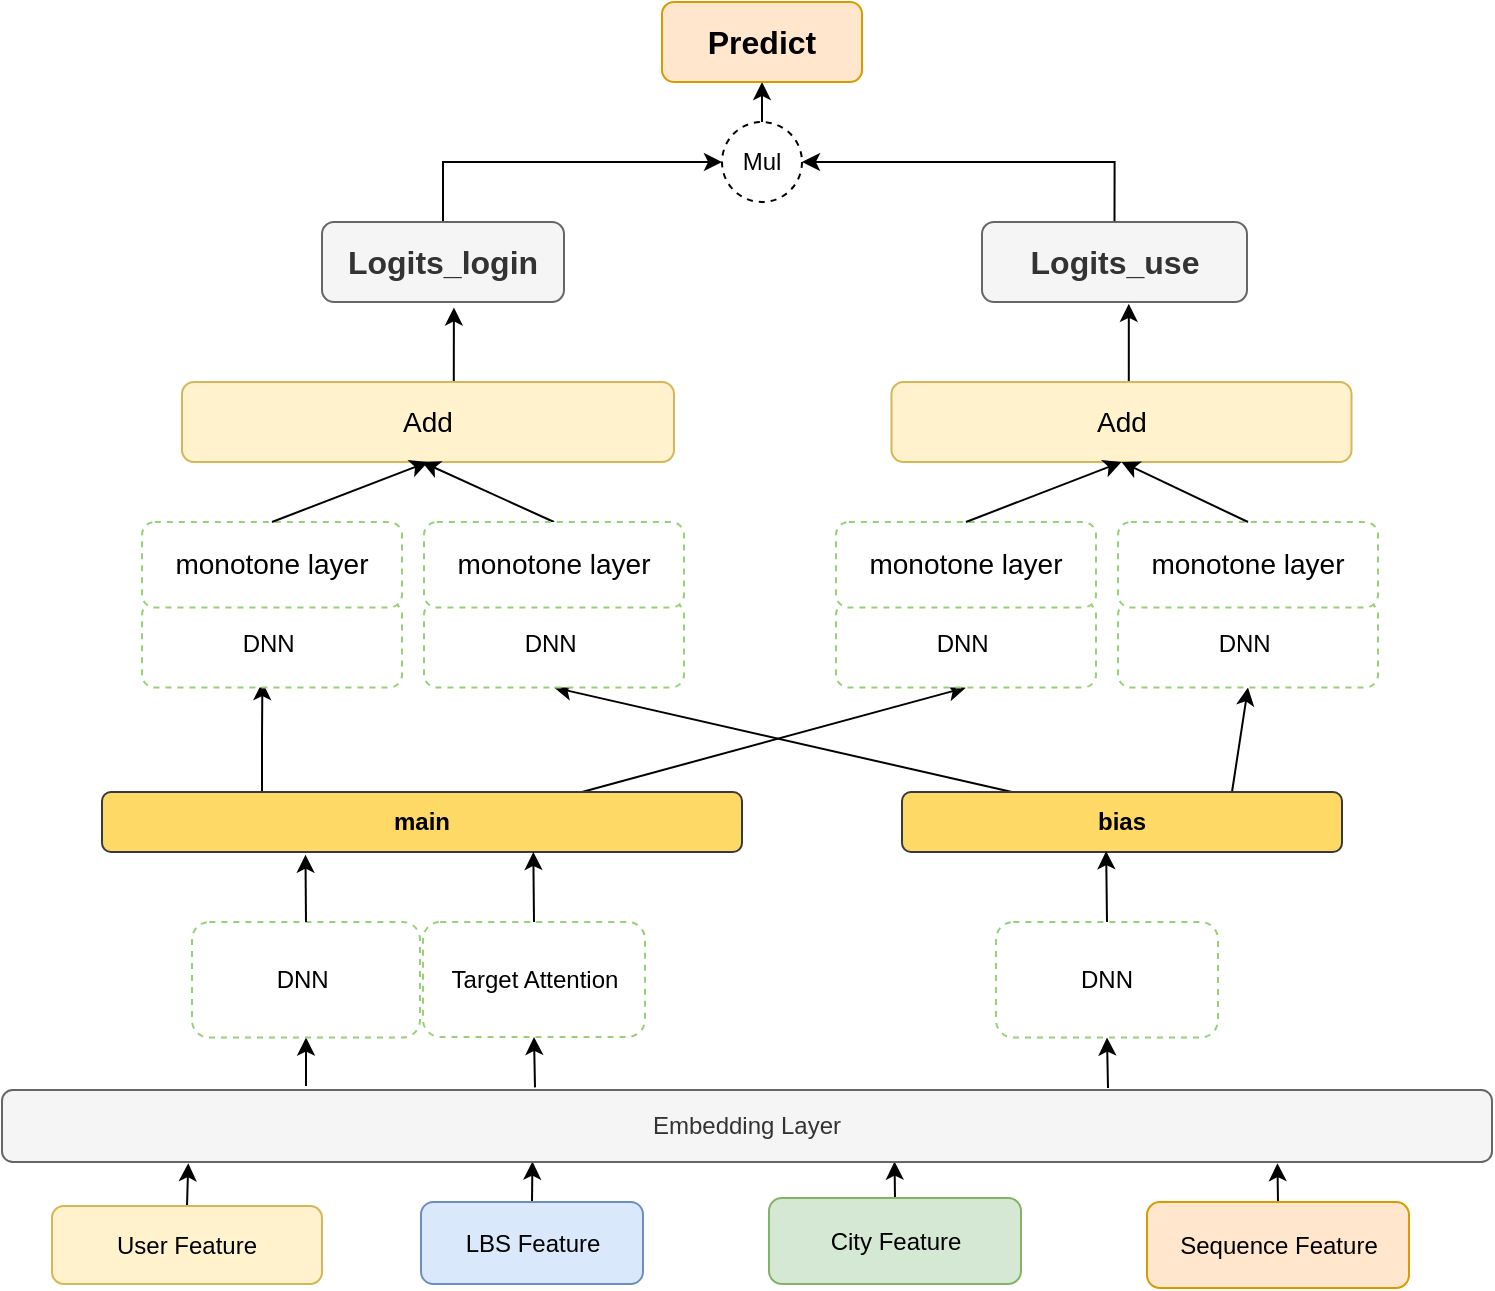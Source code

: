<mxfile version="21.4.0" type="github">
  <diagram name="第 1 页" id="d2n9Q1br7z3izl8uEKcL">
    <mxGraphModel dx="3450" dy="705" grid="0" gridSize="10" guides="1" tooltips="1" connect="1" arrows="1" fold="1" page="1" pageScale="1" pageWidth="2339" pageHeight="3300" math="0" shadow="0">
      <root>
        <mxCell id="0" />
        <mxCell id="1" parent="0" />
        <mxCell id="DaX6zx8CQuNBzBo2m0Z7-663" style="edgeStyle=none;rounded=0;orthogonalLoop=1;jettySize=auto;html=1;exitX=0.5;exitY=0;exitDx=0;exitDy=0;entryX=0.125;entryY=1.017;entryDx=0;entryDy=0;entryPerimeter=0;endArrow=classic;endFill=1;" edge="1" parent="1" source="DaX6zx8CQuNBzBo2m0Z7-664" target="DaX6zx8CQuNBzBo2m0Z7-674">
          <mxGeometry relative="1" as="geometry" />
        </mxCell>
        <mxCell id="DaX6zx8CQuNBzBo2m0Z7-664" value="User Feature" style="rounded=1;whiteSpace=wrap;html=1;fillColor=#fff2cc;strokeColor=#d6b656;" vertex="1" parent="1">
          <mxGeometry x="-1355" y="1482" width="135" height="39" as="geometry" />
        </mxCell>
        <mxCell id="DaX6zx8CQuNBzBo2m0Z7-665" style="edgeStyle=none;rounded=0;orthogonalLoop=1;jettySize=auto;html=1;exitX=0.5;exitY=0;exitDx=0;exitDy=0;entryX=0.356;entryY=0.994;entryDx=0;entryDy=0;entryPerimeter=0;endArrow=classic;endFill=1;" edge="1" parent="1" source="DaX6zx8CQuNBzBo2m0Z7-666" target="DaX6zx8CQuNBzBo2m0Z7-674">
          <mxGeometry relative="1" as="geometry" />
        </mxCell>
        <mxCell id="DaX6zx8CQuNBzBo2m0Z7-666" value="LBS Feature" style="rounded=1;whiteSpace=wrap;html=1;fillColor=#dae8fc;strokeColor=#6c8ebf;" vertex="1" parent="1">
          <mxGeometry x="-1170.5" y="1480" width="111" height="41" as="geometry" />
        </mxCell>
        <mxCell id="DaX6zx8CQuNBzBo2m0Z7-667" style="edgeStyle=none;rounded=0;orthogonalLoop=1;jettySize=auto;html=1;exitX=0.5;exitY=0;exitDx=0;exitDy=0;entryX=0.599;entryY=0.994;entryDx=0;entryDy=0;entryPerimeter=0;endArrow=classic;endFill=1;" edge="1" parent="1" source="DaX6zx8CQuNBzBo2m0Z7-668" target="DaX6zx8CQuNBzBo2m0Z7-674">
          <mxGeometry relative="1" as="geometry" />
        </mxCell>
        <mxCell id="DaX6zx8CQuNBzBo2m0Z7-668" value="City Feature" style="rounded=1;whiteSpace=wrap;html=1;fillColor=#d5e8d4;strokeColor=#82b366;" vertex="1" parent="1">
          <mxGeometry x="-996.5" y="1478" width="126" height="43" as="geometry" />
        </mxCell>
        <mxCell id="DaX6zx8CQuNBzBo2m0Z7-669" style="edgeStyle=none;rounded=0;orthogonalLoop=1;jettySize=auto;html=1;exitX=0.5;exitY=0;exitDx=0;exitDy=0;entryX=0.856;entryY=1.017;entryDx=0;entryDy=0;entryPerimeter=0;endArrow=classic;endFill=1;" edge="1" parent="1" source="DaX6zx8CQuNBzBo2m0Z7-670" target="DaX6zx8CQuNBzBo2m0Z7-674">
          <mxGeometry relative="1" as="geometry" />
        </mxCell>
        <mxCell id="DaX6zx8CQuNBzBo2m0Z7-670" value="Sequence Feature" style="rounded=1;whiteSpace=wrap;html=1;fillColor=#ffe6cc;strokeColor=#d79b00;" vertex="1" parent="1">
          <mxGeometry x="-807.5" y="1480" width="131" height="43" as="geometry" />
        </mxCell>
        <mxCell id="DaX6zx8CQuNBzBo2m0Z7-671" style="edgeStyle=none;rounded=0;orthogonalLoop=1;jettySize=auto;html=1;entryX=0.5;entryY=1;entryDx=0;entryDy=0;endArrow=classic;endFill=1;" edge="1" parent="1" target="DaX6zx8CQuNBzBo2m0Z7-676">
          <mxGeometry relative="1" as="geometry">
            <mxPoint x="-1228" y="1422" as="sourcePoint" />
          </mxGeometry>
        </mxCell>
        <mxCell id="DaX6zx8CQuNBzBo2m0Z7-672" style="edgeStyle=none;rounded=0;orthogonalLoop=1;jettySize=auto;html=1;entryX=0.5;entryY=1;entryDx=0;entryDy=0;endArrow=classic;endFill=1;" edge="1" parent="1" target="DaX6zx8CQuNBzBo2m0Z7-693">
          <mxGeometry relative="1" as="geometry">
            <mxPoint x="-1113.5" y="1422.68" as="sourcePoint" />
          </mxGeometry>
        </mxCell>
        <mxCell id="DaX6zx8CQuNBzBo2m0Z7-673" style="edgeStyle=none;rounded=0;orthogonalLoop=1;jettySize=auto;html=1;entryX=0.5;entryY=1;entryDx=0;entryDy=0;endArrow=classic;endFill=1;" edge="1" parent="1" target="DaX6zx8CQuNBzBo2m0Z7-710">
          <mxGeometry relative="1" as="geometry">
            <mxPoint x="-827" y="1423" as="sourcePoint" />
          </mxGeometry>
        </mxCell>
        <mxCell id="DaX6zx8CQuNBzBo2m0Z7-674" value="Embedding Layer" style="rounded=1;whiteSpace=wrap;html=1;fillColor=#f5f5f5;fontColor=#333333;strokeColor=#666666;" vertex="1" parent="1">
          <mxGeometry x="-1380" y="1424" width="745" height="36" as="geometry" />
        </mxCell>
        <mxCell id="DaX6zx8CQuNBzBo2m0Z7-675" value="" style="group;labelBorderColor=default;" vertex="1" connectable="0" parent="1">
          <mxGeometry x="-1285" y="1340" width="114" height="57.77" as="geometry" />
        </mxCell>
        <mxCell id="DaX6zx8CQuNBzBo2m0Z7-676" value="DNN&amp;nbsp;" style="rounded=1;whiteSpace=wrap;html=1;dashed=1;strokeColor=#97D077;" vertex="1" parent="DaX6zx8CQuNBzBo2m0Z7-675">
          <mxGeometry width="114" height="57.77" as="geometry" />
        </mxCell>
        <mxCell id="DaX6zx8CQuNBzBo2m0Z7-692" value="" style="group" vertex="1" connectable="0" parent="1">
          <mxGeometry x="-1169.5" y="1340" width="111" height="57.45" as="geometry" />
        </mxCell>
        <mxCell id="DaX6zx8CQuNBzBo2m0Z7-693" value="Target Attention" style="rounded=1;whiteSpace=wrap;html=1;dashed=1;strokeColor=#97D077;" vertex="1" parent="DaX6zx8CQuNBzBo2m0Z7-692">
          <mxGeometry width="111" height="57.45" as="geometry" />
        </mxCell>
        <mxCell id="DaX6zx8CQuNBzBo2m0Z7-709" value="" style="group" vertex="1" connectable="0" parent="1">
          <mxGeometry x="-883" y="1340" width="111" height="57.77" as="geometry" />
        </mxCell>
        <mxCell id="DaX6zx8CQuNBzBo2m0Z7-710" value="DNN" style="rounded=1;whiteSpace=wrap;html=1;dashed=1;strokeColor=#97D077;" vertex="1" parent="DaX6zx8CQuNBzBo2m0Z7-709">
          <mxGeometry width="111" height="57.77" as="geometry" />
        </mxCell>
        <mxCell id="DaX6zx8CQuNBzBo2m0Z7-903" style="edgeStyle=orthogonalEdgeStyle;rounded=0;orthogonalLoop=1;jettySize=auto;html=1;exitX=0.5;exitY=0;exitDx=0;exitDy=0;entryX=0.545;entryY=1.068;entryDx=0;entryDy=0;entryPerimeter=0;" edge="1" parent="1" source="DaX6zx8CQuNBzBo2m0Z7-767" target="DaX6zx8CQuNBzBo2m0Z7-901">
          <mxGeometry relative="1" as="geometry" />
        </mxCell>
        <mxCell id="DaX6zx8CQuNBzBo2m0Z7-767" value="&lt;font style=&quot;font-size: 14px;&quot;&gt;Add&lt;/font&gt;" style="rounded=1;whiteSpace=wrap;html=1;fillColor=#fff2cc;strokeColor=#d6b656;" vertex="1" parent="1">
          <mxGeometry x="-1290" y="1070" width="246" height="40" as="geometry" />
        </mxCell>
        <mxCell id="DaX6zx8CQuNBzBo2m0Z7-904" style="edgeStyle=orthogonalEdgeStyle;rounded=0;orthogonalLoop=1;jettySize=auto;html=1;exitX=0.5;exitY=0;exitDx=0;exitDy=0;entryX=0.554;entryY=1.023;entryDx=0;entryDy=0;entryPerimeter=0;" edge="1" parent="1" source="DaX6zx8CQuNBzBo2m0Z7-769" target="DaX6zx8CQuNBzBo2m0Z7-902">
          <mxGeometry relative="1" as="geometry" />
        </mxCell>
        <mxCell id="DaX6zx8CQuNBzBo2m0Z7-769" value="&lt;font style=&quot;font-size: 14px;&quot;&gt;Add&lt;/font&gt;" style="rounded=1;whiteSpace=wrap;html=1;fillColor=#fff2cc;strokeColor=#d6b656;" vertex="1" parent="1">
          <mxGeometry x="-935.25" y="1070" width="230" height="40" as="geometry" />
        </mxCell>
        <mxCell id="DaX6zx8CQuNBzBo2m0Z7-880" style="edgeStyle=orthogonalEdgeStyle;rounded=0;orthogonalLoop=1;jettySize=auto;html=1;exitX=0.25;exitY=0;exitDx=0;exitDy=0;" edge="1" parent="1" source="DaX6zx8CQuNBzBo2m0Z7-808">
          <mxGeometry relative="1" as="geometry">
            <mxPoint x="-1249.818" y="1220.0" as="targetPoint" />
          </mxGeometry>
        </mxCell>
        <mxCell id="DaX6zx8CQuNBzBo2m0Z7-883" style="rounded=0;orthogonalLoop=1;jettySize=auto;html=1;exitX=0.75;exitY=0;exitDx=0;exitDy=0;entryX=0.5;entryY=1;entryDx=0;entryDy=0;" edge="1" parent="1" source="DaX6zx8CQuNBzBo2m0Z7-808" target="DaX6zx8CQuNBzBo2m0Z7-875">
          <mxGeometry relative="1" as="geometry" />
        </mxCell>
        <mxCell id="DaX6zx8CQuNBzBo2m0Z7-808" value="&lt;b&gt;main&lt;/b&gt;" style="rounded=1;whiteSpace=wrap;html=1;fillColor=#FFD966;strokeColor=#36393d;" vertex="1" parent="1">
          <mxGeometry x="-1330" y="1275" width="320" height="30" as="geometry" />
        </mxCell>
        <mxCell id="DaX6zx8CQuNBzBo2m0Z7-881" style="rounded=0;orthogonalLoop=1;jettySize=auto;html=1;exitX=0.25;exitY=0;exitDx=0;exitDy=0;entryX=0.5;entryY=1;entryDx=0;entryDy=0;" edge="1" parent="1" source="DaX6zx8CQuNBzBo2m0Z7-814" target="DaX6zx8CQuNBzBo2m0Z7-873">
          <mxGeometry relative="1" as="geometry" />
        </mxCell>
        <mxCell id="DaX6zx8CQuNBzBo2m0Z7-884" style="rounded=0;orthogonalLoop=1;jettySize=auto;html=1;exitX=0.75;exitY=0;exitDx=0;exitDy=0;entryX=0.5;entryY=1;entryDx=0;entryDy=0;" edge="1" parent="1" source="DaX6zx8CQuNBzBo2m0Z7-814" target="DaX6zx8CQuNBzBo2m0Z7-877">
          <mxGeometry relative="1" as="geometry" />
        </mxCell>
        <mxCell id="DaX6zx8CQuNBzBo2m0Z7-814" value="&lt;b&gt;bias&lt;/b&gt;" style="rounded=1;whiteSpace=wrap;html=1;fillColor=#FFD966;strokeColor=#36393d;" vertex="1" parent="1">
          <mxGeometry x="-930" y="1275" width="220" height="30" as="geometry" />
        </mxCell>
        <mxCell id="DaX6zx8CQuNBzBo2m0Z7-817" style="edgeStyle=none;rounded=0;orthogonalLoop=1;jettySize=auto;html=1;exitX=0.5;exitY=0;exitDx=0;exitDy=0;endArrow=classic;endFill=1;" edge="1" parent="1">
          <mxGeometry relative="1" as="geometry">
            <mxPoint x="-1122" y="1423.68" as="sourcePoint" />
            <mxPoint x="-1122" y="1423.68" as="targetPoint" />
          </mxGeometry>
        </mxCell>
        <mxCell id="DaX6zx8CQuNBzBo2m0Z7-818" style="edgeStyle=none;rounded=0;orthogonalLoop=1;jettySize=auto;html=1;exitX=0.5;exitY=0;exitDx=0;exitDy=0;endArrow=classic;endFill=1;entryX=0.464;entryY=0.985;entryDx=0;entryDy=0;entryPerimeter=0;" edge="1" parent="1" source="DaX6zx8CQuNBzBo2m0Z7-710" target="DaX6zx8CQuNBzBo2m0Z7-814">
          <mxGeometry relative="1" as="geometry">
            <mxPoint x="-823.5" y="1305" as="targetPoint" />
          </mxGeometry>
        </mxCell>
        <mxCell id="DaX6zx8CQuNBzBo2m0Z7-819" style="edgeStyle=none;rounded=0;orthogonalLoop=1;jettySize=auto;html=1;exitX=0.5;exitY=0;exitDx=0;exitDy=0;endArrow=classic;endFill=1;" edge="1" parent="1" source="DaX6zx8CQuNBzBo2m0Z7-693">
          <mxGeometry relative="1" as="geometry">
            <mxPoint x="-1114.342" y="1304.996" as="targetPoint" />
          </mxGeometry>
        </mxCell>
        <mxCell id="DaX6zx8CQuNBzBo2m0Z7-820" style="edgeStyle=none;rounded=0;orthogonalLoop=1;jettySize=auto;html=1;exitX=0.5;exitY=0;exitDx=0;exitDy=0;endArrow=classic;endFill=1;" edge="1" parent="1" source="DaX6zx8CQuNBzBo2m0Z7-676">
          <mxGeometry relative="1" as="geometry">
            <mxPoint x="-1228.263" y="1306.368" as="targetPoint" />
          </mxGeometry>
        </mxCell>
        <mxCell id="DaX6zx8CQuNBzBo2m0Z7-868" value="" style="group;labelBorderColor=default;" vertex="1" connectable="0" parent="1">
          <mxGeometry x="-1310" y="1180" width="130" height="42.77" as="geometry" />
        </mxCell>
        <mxCell id="DaX6zx8CQuNBzBo2m0Z7-869" value="DNN&amp;nbsp;" style="rounded=1;whiteSpace=wrap;html=1;dashed=1;strokeColor=#97D077;" vertex="1" parent="DaX6zx8CQuNBzBo2m0Z7-868">
          <mxGeometry width="130" height="42.77" as="geometry" />
        </mxCell>
        <mxCell id="DaX6zx8CQuNBzBo2m0Z7-872" value="" style="group;labelBorderColor=default;" vertex="1" connectable="0" parent="1">
          <mxGeometry x="-1169" y="1180" width="130" height="42.77" as="geometry" />
        </mxCell>
        <mxCell id="DaX6zx8CQuNBzBo2m0Z7-873" value="DNN&amp;nbsp;" style="rounded=1;whiteSpace=wrap;html=1;dashed=1;strokeColor=#97D077;" vertex="1" parent="DaX6zx8CQuNBzBo2m0Z7-872">
          <mxGeometry width="130" height="42.77" as="geometry" />
        </mxCell>
        <mxCell id="DaX6zx8CQuNBzBo2m0Z7-874" value="" style="group;labelBorderColor=default;" vertex="1" connectable="0" parent="1">
          <mxGeometry x="-963" y="1180" width="130" height="42.77" as="geometry" />
        </mxCell>
        <mxCell id="DaX6zx8CQuNBzBo2m0Z7-875" value="DNN&amp;nbsp;" style="rounded=1;whiteSpace=wrap;html=1;dashed=1;strokeColor=#97D077;" vertex="1" parent="DaX6zx8CQuNBzBo2m0Z7-874">
          <mxGeometry width="130" height="42.77" as="geometry" />
        </mxCell>
        <mxCell id="DaX6zx8CQuNBzBo2m0Z7-876" value="" style="group;labelBorderColor=default;" vertex="1" connectable="0" parent="1">
          <mxGeometry x="-822" y="1180" width="130" height="42.77" as="geometry" />
        </mxCell>
        <mxCell id="DaX6zx8CQuNBzBo2m0Z7-877" value="DNN&amp;nbsp;" style="rounded=1;whiteSpace=wrap;html=1;dashed=1;strokeColor=#97D077;" vertex="1" parent="DaX6zx8CQuNBzBo2m0Z7-876">
          <mxGeometry width="130" height="42.77" as="geometry" />
        </mxCell>
        <mxCell id="DaX6zx8CQuNBzBo2m0Z7-888" value="" style="group;labelBorderColor=default;" vertex="1" connectable="0" parent="1">
          <mxGeometry x="-1310" y="1140" width="130" height="42.77" as="geometry" />
        </mxCell>
        <mxCell id="DaX6zx8CQuNBzBo2m0Z7-889" value="&lt;pre style=&quot;background-color: rgb(255, 255, 255);&quot;&gt;&lt;font style=&quot;font-size: 14px;&quot; face=&quot;Helvetica&quot;&gt;monotone layer&lt;/font&gt;&lt;/pre&gt;" style="rounded=1;whiteSpace=wrap;html=1;dashed=1;strokeColor=#97D077;" vertex="1" parent="DaX6zx8CQuNBzBo2m0Z7-888">
          <mxGeometry width="130" height="42.77" as="geometry" />
        </mxCell>
        <mxCell id="DaX6zx8CQuNBzBo2m0Z7-890" value="" style="group;labelBorderColor=default;" vertex="1" connectable="0" parent="1">
          <mxGeometry x="-1169" y="1140" width="130" height="42.77" as="geometry" />
        </mxCell>
        <mxCell id="DaX6zx8CQuNBzBo2m0Z7-897" style="rounded=0;orthogonalLoop=1;jettySize=auto;html=1;exitX=0.5;exitY=0;exitDx=0;exitDy=0;" edge="1" parent="DaX6zx8CQuNBzBo2m0Z7-890" source="DaX6zx8CQuNBzBo2m0Z7-891">
          <mxGeometry relative="1" as="geometry">
            <mxPoint x="-1" y="-30" as="targetPoint" />
          </mxGeometry>
        </mxCell>
        <mxCell id="DaX6zx8CQuNBzBo2m0Z7-891" value="&lt;pre style=&quot;border-color: var(--border-color); background-color: rgb(255, 255, 255);&quot;&gt;&lt;font style=&quot;border-color: var(--border-color); font-size: 14px;&quot; face=&quot;Helvetica&quot;&gt;monotone layer&lt;/font&gt;&lt;/pre&gt;" style="rounded=1;whiteSpace=wrap;html=1;dashed=1;strokeColor=#97D077;" vertex="1" parent="DaX6zx8CQuNBzBo2m0Z7-890">
          <mxGeometry width="130" height="42.77" as="geometry" />
        </mxCell>
        <mxCell id="DaX6zx8CQuNBzBo2m0Z7-892" value="" style="group;labelBorderColor=default;" vertex="1" connectable="0" parent="1">
          <mxGeometry x="-963" y="1140" width="130" height="42.77" as="geometry" />
        </mxCell>
        <mxCell id="DaX6zx8CQuNBzBo2m0Z7-893" value="&lt;pre style=&quot;border-color: var(--border-color); background-color: rgb(255, 255, 255);&quot;&gt;&lt;font style=&quot;border-color: var(--border-color); font-size: 14px;&quot; face=&quot;Helvetica&quot;&gt;monotone layer&lt;/font&gt;&lt;/pre&gt;" style="rounded=1;whiteSpace=wrap;html=1;dashed=1;strokeColor=#97D077;" vertex="1" parent="DaX6zx8CQuNBzBo2m0Z7-892">
          <mxGeometry width="130" height="42.77" as="geometry" />
        </mxCell>
        <mxCell id="DaX6zx8CQuNBzBo2m0Z7-894" value="" style="group;labelBorderColor=default;" vertex="1" connectable="0" parent="1">
          <mxGeometry x="-822" y="1140" width="130" height="42.77" as="geometry" />
        </mxCell>
        <mxCell id="DaX6zx8CQuNBzBo2m0Z7-895" value="&lt;pre style=&quot;border-color: var(--border-color); background-color: rgb(255, 255, 255);&quot;&gt;&lt;font style=&quot;border-color: var(--border-color); font-size: 14px;&quot; face=&quot;Helvetica&quot;&gt;monotone layer&lt;/font&gt;&lt;/pre&gt;" style="rounded=1;whiteSpace=wrap;html=1;dashed=1;strokeColor=#97D077;" vertex="1" parent="DaX6zx8CQuNBzBo2m0Z7-894">
          <mxGeometry width="130" height="42.77" as="geometry" />
        </mxCell>
        <mxCell id="DaX6zx8CQuNBzBo2m0Z7-896" style="rounded=0;orthogonalLoop=1;jettySize=auto;html=1;exitX=0.5;exitY=0;exitDx=0;exitDy=0;entryX=0.5;entryY=1;entryDx=0;entryDy=0;" edge="1" parent="1" source="DaX6zx8CQuNBzBo2m0Z7-889" target="DaX6zx8CQuNBzBo2m0Z7-767">
          <mxGeometry relative="1" as="geometry" />
        </mxCell>
        <mxCell id="DaX6zx8CQuNBzBo2m0Z7-898" style="rounded=0;orthogonalLoop=1;jettySize=auto;html=1;exitX=0.5;exitY=0;exitDx=0;exitDy=0;entryX=0.5;entryY=1;entryDx=0;entryDy=0;" edge="1" parent="1" source="DaX6zx8CQuNBzBo2m0Z7-893" target="DaX6zx8CQuNBzBo2m0Z7-769">
          <mxGeometry relative="1" as="geometry" />
        </mxCell>
        <mxCell id="DaX6zx8CQuNBzBo2m0Z7-899" style="rounded=0;orthogonalLoop=1;jettySize=auto;html=1;exitX=0.5;exitY=0;exitDx=0;exitDy=0;entryX=0.5;entryY=1;entryDx=0;entryDy=0;" edge="1" parent="1" source="DaX6zx8CQuNBzBo2m0Z7-895" target="DaX6zx8CQuNBzBo2m0Z7-769">
          <mxGeometry relative="1" as="geometry" />
        </mxCell>
        <mxCell id="DaX6zx8CQuNBzBo2m0Z7-908" style="edgeStyle=orthogonalEdgeStyle;rounded=0;orthogonalLoop=1;jettySize=auto;html=1;exitX=0.5;exitY=0;exitDx=0;exitDy=0;entryX=0;entryY=0.5;entryDx=0;entryDy=0;" edge="1" parent="1" source="DaX6zx8CQuNBzBo2m0Z7-901" target="DaX6zx8CQuNBzBo2m0Z7-905">
          <mxGeometry relative="1" as="geometry" />
        </mxCell>
        <mxCell id="DaX6zx8CQuNBzBo2m0Z7-901" value="&lt;b&gt;&lt;font style=&quot;font-size: 16px;&quot;&gt;Logits_login&lt;/font&gt;&lt;/b&gt;" style="rounded=1;whiteSpace=wrap;html=1;fillColor=#f5f5f5;strokeColor=#666666;fontColor=#333333;" vertex="1" parent="1">
          <mxGeometry x="-1220" y="990" width="121" height="40" as="geometry" />
        </mxCell>
        <mxCell id="DaX6zx8CQuNBzBo2m0Z7-907" style="edgeStyle=orthogonalEdgeStyle;rounded=0;orthogonalLoop=1;jettySize=auto;html=1;exitX=0.5;exitY=0;exitDx=0;exitDy=0;entryX=1;entryY=0.5;entryDx=0;entryDy=0;" edge="1" parent="1" source="DaX6zx8CQuNBzBo2m0Z7-902" target="DaX6zx8CQuNBzBo2m0Z7-905">
          <mxGeometry relative="1" as="geometry" />
        </mxCell>
        <mxCell id="DaX6zx8CQuNBzBo2m0Z7-902" value="&lt;b&gt;&lt;font style=&quot;font-size: 16px;&quot;&gt;Logits_use&lt;/font&gt;&lt;/b&gt;" style="rounded=1;whiteSpace=wrap;html=1;fillColor=#f5f5f5;strokeColor=#666666;fontColor=#333333;" vertex="1" parent="1">
          <mxGeometry x="-890" y="990" width="132.5" height="40" as="geometry" />
        </mxCell>
        <mxCell id="DaX6zx8CQuNBzBo2m0Z7-910" style="edgeStyle=orthogonalEdgeStyle;rounded=0;orthogonalLoop=1;jettySize=auto;html=1;exitX=0.5;exitY=0;exitDx=0;exitDy=0;entryX=0.5;entryY=1;entryDx=0;entryDy=0;" edge="1" parent="1" source="DaX6zx8CQuNBzBo2m0Z7-905" target="DaX6zx8CQuNBzBo2m0Z7-909">
          <mxGeometry relative="1" as="geometry" />
        </mxCell>
        <mxCell id="DaX6zx8CQuNBzBo2m0Z7-905" value="Mul" style="ellipse;whiteSpace=wrap;html=1;aspect=fixed;dashed=1;" vertex="1" parent="1">
          <mxGeometry x="-1020" y="940" width="40" height="40" as="geometry" />
        </mxCell>
        <mxCell id="DaX6zx8CQuNBzBo2m0Z7-909" value="&lt;b&gt;&lt;font style=&quot;font-size: 16px;&quot;&gt;Predict&lt;/font&gt;&lt;/b&gt;" style="rounded=1;whiteSpace=wrap;html=1;fillColor=#ffe6cc;strokeColor=#d79b00;" vertex="1" parent="1">
          <mxGeometry x="-1050" y="880" width="100" height="40" as="geometry" />
        </mxCell>
      </root>
    </mxGraphModel>
  </diagram>
</mxfile>
